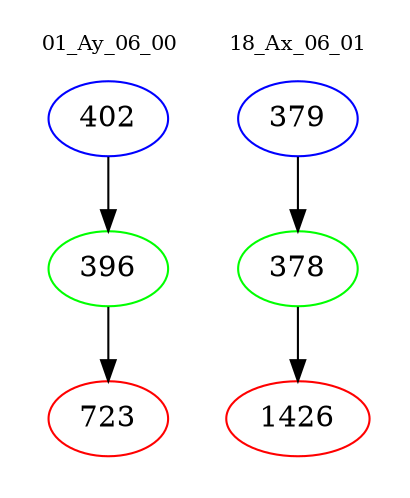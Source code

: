 digraph{
subgraph cluster_0 {
color = white
label = "01_Ay_06_00";
fontsize=10;
T0_402 [label="402", color="blue"]
T0_402 -> T0_396 [color="black"]
T0_396 [label="396", color="green"]
T0_396 -> T0_723 [color="black"]
T0_723 [label="723", color="red"]
}
subgraph cluster_1 {
color = white
label = "18_Ax_06_01";
fontsize=10;
T1_379 [label="379", color="blue"]
T1_379 -> T1_378 [color="black"]
T1_378 [label="378", color="green"]
T1_378 -> T1_1426 [color="black"]
T1_1426 [label="1426", color="red"]
}
}
